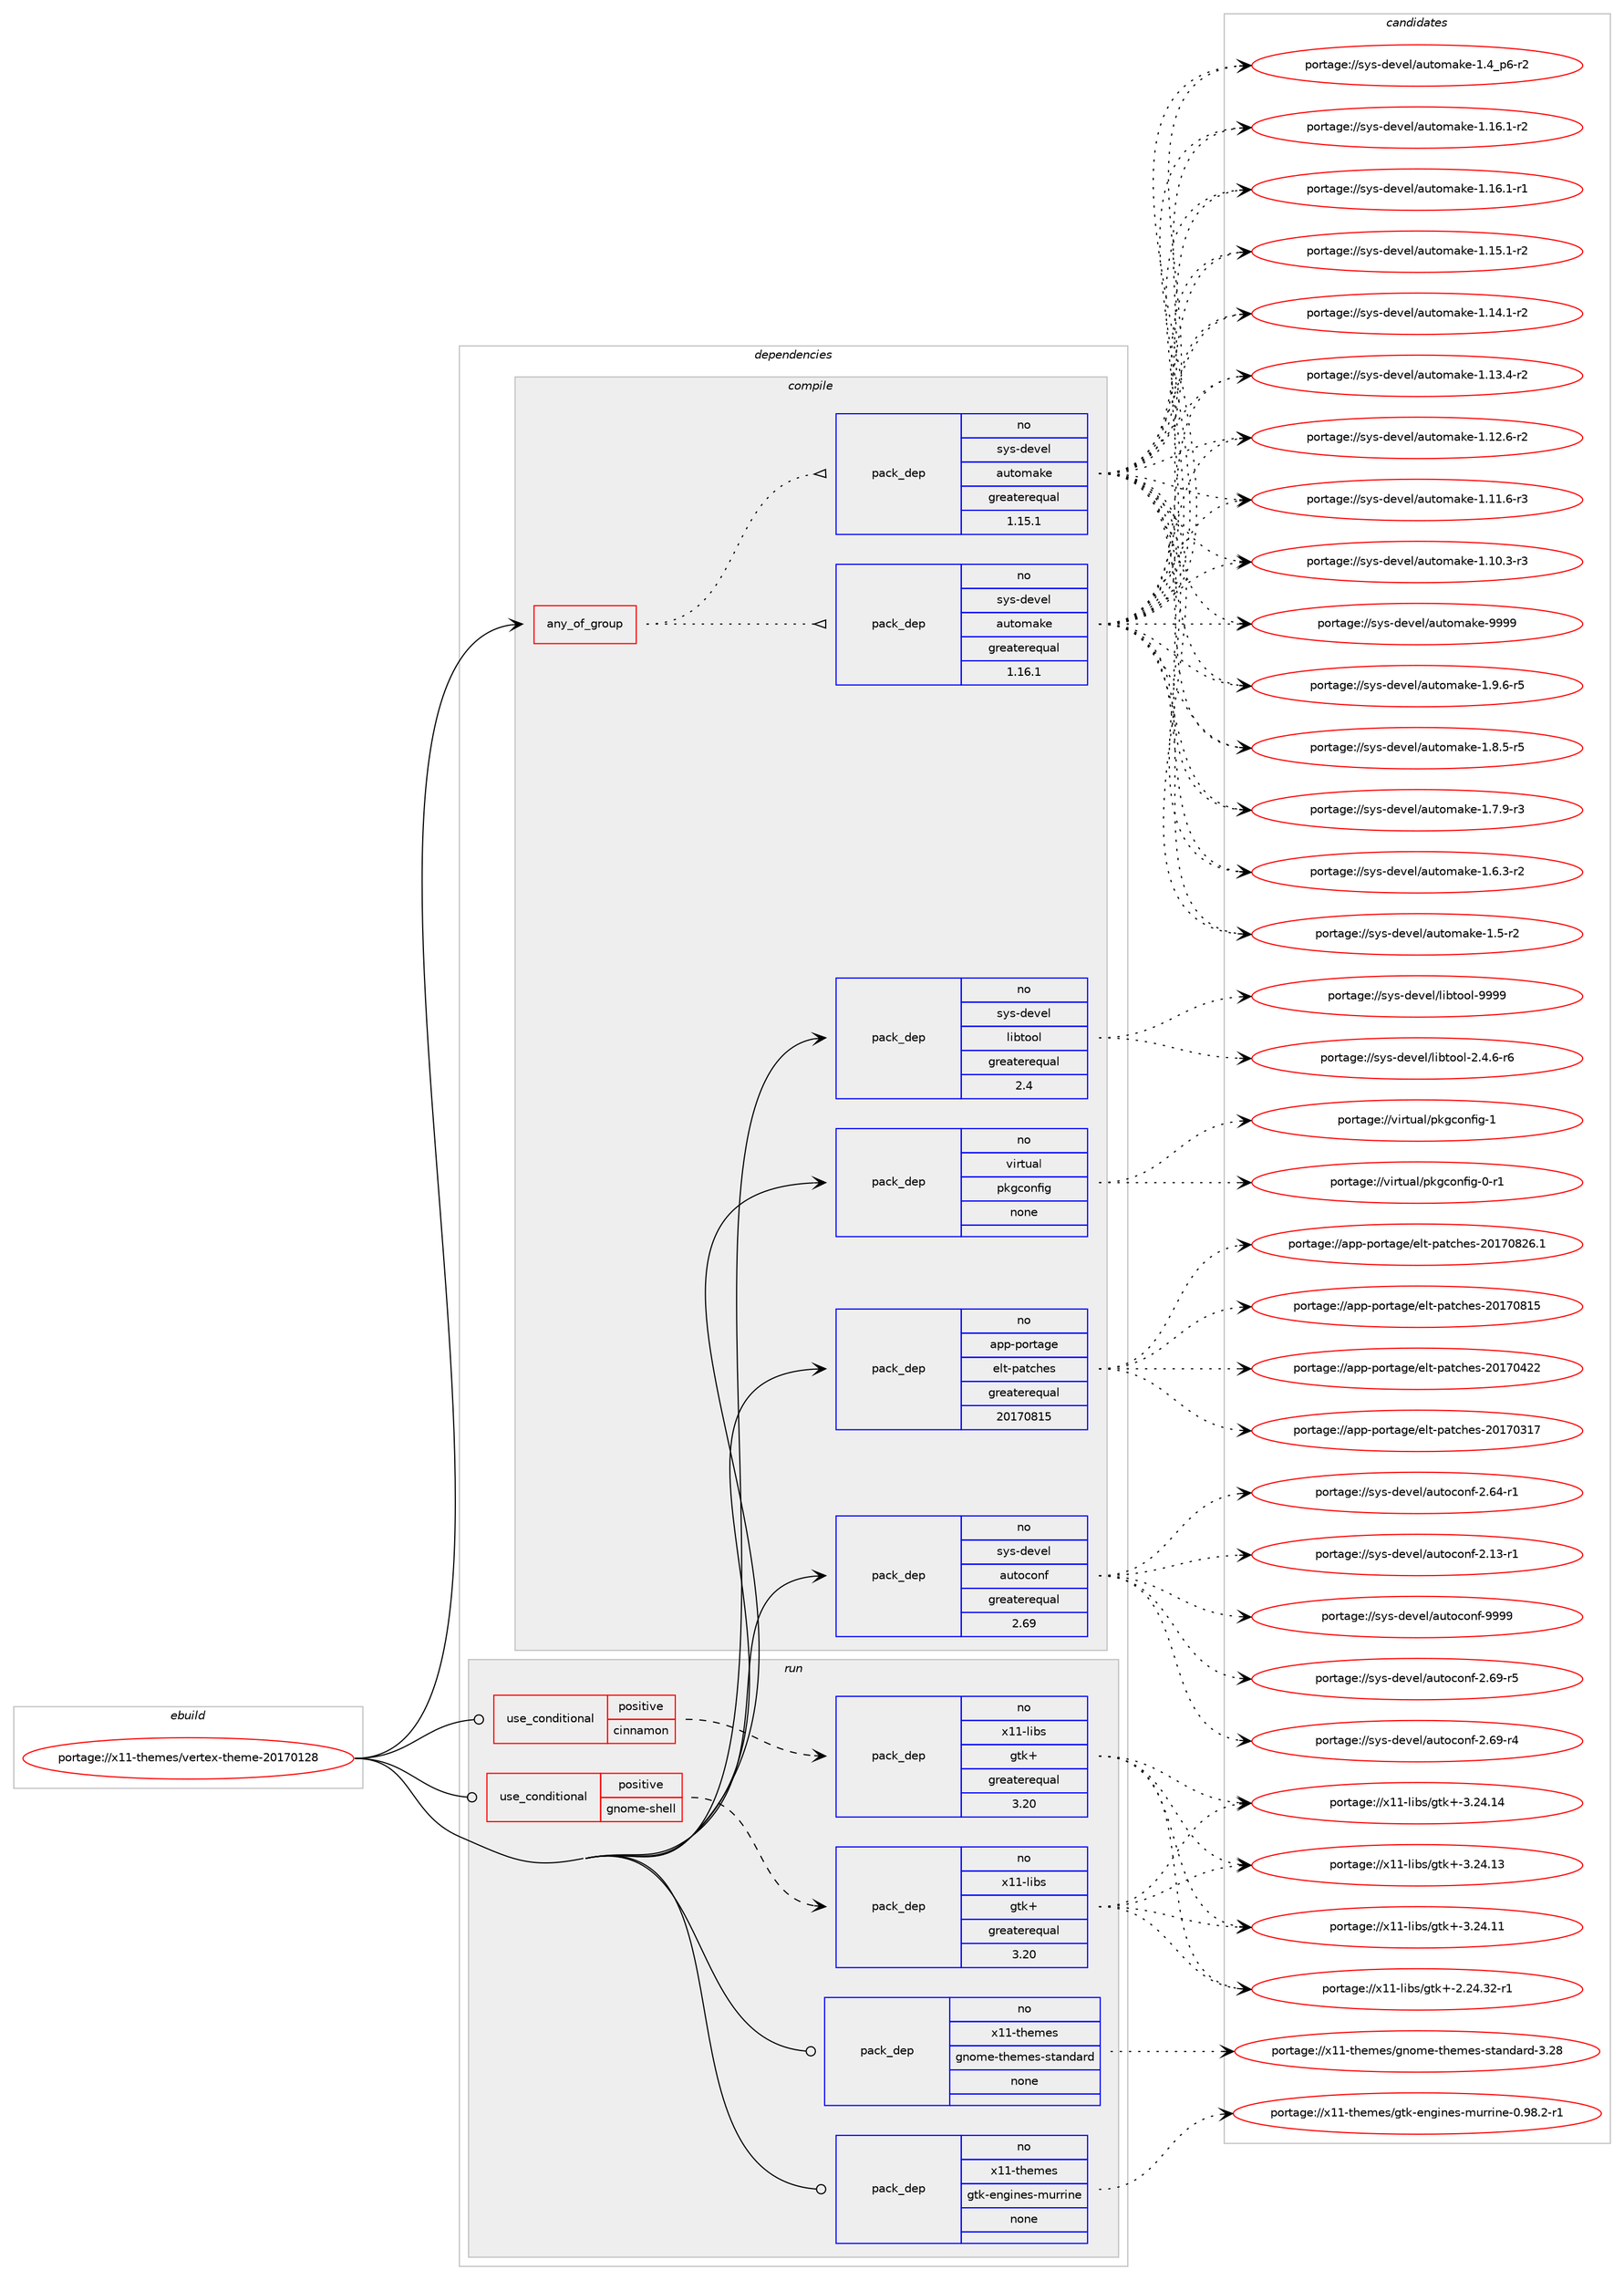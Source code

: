 digraph prolog {

# *************
# Graph options
# *************

newrank=true;
concentrate=true;
compound=true;
graph [rankdir=LR,fontname=Helvetica,fontsize=10,ranksep=1.5];#, ranksep=2.5, nodesep=0.2];
edge  [arrowhead=vee];
node  [fontname=Helvetica,fontsize=10];

# **********
# The ebuild
# **********

subgraph cluster_leftcol {
color=gray;
rank=same;
label=<<i>ebuild</i>>;
id [label="portage://x11-themes/vertex-theme-20170128", color=red, width=4, href="../x11-themes/vertex-theme-20170128.svg"];
}

# ****************
# The dependencies
# ****************

subgraph cluster_midcol {
color=gray;
label=<<i>dependencies</i>>;
subgraph cluster_compile {
fillcolor="#eeeeee";
style=filled;
label=<<i>compile</i>>;
subgraph any67 {
dependency5835 [label=<<TABLE BORDER="0" CELLBORDER="1" CELLSPACING="0" CELLPADDING="4"><TR><TD CELLPADDING="10">any_of_group</TD></TR></TABLE>>, shape=none, color=red];subgraph pack4810 {
dependency5836 [label=<<TABLE BORDER="0" CELLBORDER="1" CELLSPACING="0" CELLPADDING="4" WIDTH="220"><TR><TD ROWSPAN="6" CELLPADDING="30">pack_dep</TD></TR><TR><TD WIDTH="110">no</TD></TR><TR><TD>sys-devel</TD></TR><TR><TD>automake</TD></TR><TR><TD>greaterequal</TD></TR><TR><TD>1.16.1</TD></TR></TABLE>>, shape=none, color=blue];
}
dependency5835:e -> dependency5836:w [weight=20,style="dotted",arrowhead="oinv"];
subgraph pack4811 {
dependency5837 [label=<<TABLE BORDER="0" CELLBORDER="1" CELLSPACING="0" CELLPADDING="4" WIDTH="220"><TR><TD ROWSPAN="6" CELLPADDING="30">pack_dep</TD></TR><TR><TD WIDTH="110">no</TD></TR><TR><TD>sys-devel</TD></TR><TR><TD>automake</TD></TR><TR><TD>greaterequal</TD></TR><TR><TD>1.15.1</TD></TR></TABLE>>, shape=none, color=blue];
}
dependency5835:e -> dependency5837:w [weight=20,style="dotted",arrowhead="oinv"];
}
id:e -> dependency5835:w [weight=20,style="solid",arrowhead="vee"];
subgraph pack4812 {
dependency5838 [label=<<TABLE BORDER="0" CELLBORDER="1" CELLSPACING="0" CELLPADDING="4" WIDTH="220"><TR><TD ROWSPAN="6" CELLPADDING="30">pack_dep</TD></TR><TR><TD WIDTH="110">no</TD></TR><TR><TD>app-portage</TD></TR><TR><TD>elt-patches</TD></TR><TR><TD>greaterequal</TD></TR><TR><TD>20170815</TD></TR></TABLE>>, shape=none, color=blue];
}
id:e -> dependency5838:w [weight=20,style="solid",arrowhead="vee"];
subgraph pack4813 {
dependency5839 [label=<<TABLE BORDER="0" CELLBORDER="1" CELLSPACING="0" CELLPADDING="4" WIDTH="220"><TR><TD ROWSPAN="6" CELLPADDING="30">pack_dep</TD></TR><TR><TD WIDTH="110">no</TD></TR><TR><TD>sys-devel</TD></TR><TR><TD>autoconf</TD></TR><TR><TD>greaterequal</TD></TR><TR><TD>2.69</TD></TR></TABLE>>, shape=none, color=blue];
}
id:e -> dependency5839:w [weight=20,style="solid",arrowhead="vee"];
subgraph pack4814 {
dependency5840 [label=<<TABLE BORDER="0" CELLBORDER="1" CELLSPACING="0" CELLPADDING="4" WIDTH="220"><TR><TD ROWSPAN="6" CELLPADDING="30">pack_dep</TD></TR><TR><TD WIDTH="110">no</TD></TR><TR><TD>sys-devel</TD></TR><TR><TD>libtool</TD></TR><TR><TD>greaterequal</TD></TR><TR><TD>2.4</TD></TR></TABLE>>, shape=none, color=blue];
}
id:e -> dependency5840:w [weight=20,style="solid",arrowhead="vee"];
subgraph pack4815 {
dependency5841 [label=<<TABLE BORDER="0" CELLBORDER="1" CELLSPACING="0" CELLPADDING="4" WIDTH="220"><TR><TD ROWSPAN="6" CELLPADDING="30">pack_dep</TD></TR><TR><TD WIDTH="110">no</TD></TR><TR><TD>virtual</TD></TR><TR><TD>pkgconfig</TD></TR><TR><TD>none</TD></TR><TR><TD></TD></TR></TABLE>>, shape=none, color=blue];
}
id:e -> dependency5841:w [weight=20,style="solid",arrowhead="vee"];
}
subgraph cluster_compileandrun {
fillcolor="#eeeeee";
style=filled;
label=<<i>compile and run</i>>;
}
subgraph cluster_run {
fillcolor="#eeeeee";
style=filled;
label=<<i>run</i>>;
subgraph cond960 {
dependency5842 [label=<<TABLE BORDER="0" CELLBORDER="1" CELLSPACING="0" CELLPADDING="4"><TR><TD ROWSPAN="3" CELLPADDING="10">use_conditional</TD></TR><TR><TD>positive</TD></TR><TR><TD>cinnamon</TD></TR></TABLE>>, shape=none, color=red];
subgraph pack4816 {
dependency5843 [label=<<TABLE BORDER="0" CELLBORDER="1" CELLSPACING="0" CELLPADDING="4" WIDTH="220"><TR><TD ROWSPAN="6" CELLPADDING="30">pack_dep</TD></TR><TR><TD WIDTH="110">no</TD></TR><TR><TD>x11-libs</TD></TR><TR><TD>gtk+</TD></TR><TR><TD>greaterequal</TD></TR><TR><TD>3.20</TD></TR></TABLE>>, shape=none, color=blue];
}
dependency5842:e -> dependency5843:w [weight=20,style="dashed",arrowhead="vee"];
}
id:e -> dependency5842:w [weight=20,style="solid",arrowhead="odot"];
subgraph cond961 {
dependency5844 [label=<<TABLE BORDER="0" CELLBORDER="1" CELLSPACING="0" CELLPADDING="4"><TR><TD ROWSPAN="3" CELLPADDING="10">use_conditional</TD></TR><TR><TD>positive</TD></TR><TR><TD>gnome-shell</TD></TR></TABLE>>, shape=none, color=red];
subgraph pack4817 {
dependency5845 [label=<<TABLE BORDER="0" CELLBORDER="1" CELLSPACING="0" CELLPADDING="4" WIDTH="220"><TR><TD ROWSPAN="6" CELLPADDING="30">pack_dep</TD></TR><TR><TD WIDTH="110">no</TD></TR><TR><TD>x11-libs</TD></TR><TR><TD>gtk+</TD></TR><TR><TD>greaterequal</TD></TR><TR><TD>3.20</TD></TR></TABLE>>, shape=none, color=blue];
}
dependency5844:e -> dependency5845:w [weight=20,style="dashed",arrowhead="vee"];
}
id:e -> dependency5844:w [weight=20,style="solid",arrowhead="odot"];
subgraph pack4818 {
dependency5846 [label=<<TABLE BORDER="0" CELLBORDER="1" CELLSPACING="0" CELLPADDING="4" WIDTH="220"><TR><TD ROWSPAN="6" CELLPADDING="30">pack_dep</TD></TR><TR><TD WIDTH="110">no</TD></TR><TR><TD>x11-themes</TD></TR><TR><TD>gnome-themes-standard</TD></TR><TR><TD>none</TD></TR><TR><TD></TD></TR></TABLE>>, shape=none, color=blue];
}
id:e -> dependency5846:w [weight=20,style="solid",arrowhead="odot"];
subgraph pack4819 {
dependency5847 [label=<<TABLE BORDER="0" CELLBORDER="1" CELLSPACING="0" CELLPADDING="4" WIDTH="220"><TR><TD ROWSPAN="6" CELLPADDING="30">pack_dep</TD></TR><TR><TD WIDTH="110">no</TD></TR><TR><TD>x11-themes</TD></TR><TR><TD>gtk-engines-murrine</TD></TR><TR><TD>none</TD></TR><TR><TD></TD></TR></TABLE>>, shape=none, color=blue];
}
id:e -> dependency5847:w [weight=20,style="solid",arrowhead="odot"];
}
}

# **************
# The candidates
# **************

subgraph cluster_choices {
rank=same;
color=gray;
label=<<i>candidates</i>>;

subgraph choice4810 {
color=black;
nodesep=1;
choice115121115451001011181011084797117116111109971071014557575757 [label="portage://sys-devel/automake-9999", color=red, width=4,href="../sys-devel/automake-9999.svg"];
choice115121115451001011181011084797117116111109971071014549465746544511453 [label="portage://sys-devel/automake-1.9.6-r5", color=red, width=4,href="../sys-devel/automake-1.9.6-r5.svg"];
choice115121115451001011181011084797117116111109971071014549465646534511453 [label="portage://sys-devel/automake-1.8.5-r5", color=red, width=4,href="../sys-devel/automake-1.8.5-r5.svg"];
choice115121115451001011181011084797117116111109971071014549465546574511451 [label="portage://sys-devel/automake-1.7.9-r3", color=red, width=4,href="../sys-devel/automake-1.7.9-r3.svg"];
choice115121115451001011181011084797117116111109971071014549465446514511450 [label="portage://sys-devel/automake-1.6.3-r2", color=red, width=4,href="../sys-devel/automake-1.6.3-r2.svg"];
choice11512111545100101118101108479711711611110997107101454946534511450 [label="portage://sys-devel/automake-1.5-r2", color=red, width=4,href="../sys-devel/automake-1.5-r2.svg"];
choice115121115451001011181011084797117116111109971071014549465295112544511450 [label="portage://sys-devel/automake-1.4_p6-r2", color=red, width=4,href="../sys-devel/automake-1.4_p6-r2.svg"];
choice11512111545100101118101108479711711611110997107101454946495446494511450 [label="portage://sys-devel/automake-1.16.1-r2", color=red, width=4,href="../sys-devel/automake-1.16.1-r2.svg"];
choice11512111545100101118101108479711711611110997107101454946495446494511449 [label="portage://sys-devel/automake-1.16.1-r1", color=red, width=4,href="../sys-devel/automake-1.16.1-r1.svg"];
choice11512111545100101118101108479711711611110997107101454946495346494511450 [label="portage://sys-devel/automake-1.15.1-r2", color=red, width=4,href="../sys-devel/automake-1.15.1-r2.svg"];
choice11512111545100101118101108479711711611110997107101454946495246494511450 [label="portage://sys-devel/automake-1.14.1-r2", color=red, width=4,href="../sys-devel/automake-1.14.1-r2.svg"];
choice11512111545100101118101108479711711611110997107101454946495146524511450 [label="portage://sys-devel/automake-1.13.4-r2", color=red, width=4,href="../sys-devel/automake-1.13.4-r2.svg"];
choice11512111545100101118101108479711711611110997107101454946495046544511450 [label="portage://sys-devel/automake-1.12.6-r2", color=red, width=4,href="../sys-devel/automake-1.12.6-r2.svg"];
choice11512111545100101118101108479711711611110997107101454946494946544511451 [label="portage://sys-devel/automake-1.11.6-r3", color=red, width=4,href="../sys-devel/automake-1.11.6-r3.svg"];
choice11512111545100101118101108479711711611110997107101454946494846514511451 [label="portage://sys-devel/automake-1.10.3-r3", color=red, width=4,href="../sys-devel/automake-1.10.3-r3.svg"];
dependency5836:e -> choice115121115451001011181011084797117116111109971071014557575757:w [style=dotted,weight="100"];
dependency5836:e -> choice115121115451001011181011084797117116111109971071014549465746544511453:w [style=dotted,weight="100"];
dependency5836:e -> choice115121115451001011181011084797117116111109971071014549465646534511453:w [style=dotted,weight="100"];
dependency5836:e -> choice115121115451001011181011084797117116111109971071014549465546574511451:w [style=dotted,weight="100"];
dependency5836:e -> choice115121115451001011181011084797117116111109971071014549465446514511450:w [style=dotted,weight="100"];
dependency5836:e -> choice11512111545100101118101108479711711611110997107101454946534511450:w [style=dotted,weight="100"];
dependency5836:e -> choice115121115451001011181011084797117116111109971071014549465295112544511450:w [style=dotted,weight="100"];
dependency5836:e -> choice11512111545100101118101108479711711611110997107101454946495446494511450:w [style=dotted,weight="100"];
dependency5836:e -> choice11512111545100101118101108479711711611110997107101454946495446494511449:w [style=dotted,weight="100"];
dependency5836:e -> choice11512111545100101118101108479711711611110997107101454946495346494511450:w [style=dotted,weight="100"];
dependency5836:e -> choice11512111545100101118101108479711711611110997107101454946495246494511450:w [style=dotted,weight="100"];
dependency5836:e -> choice11512111545100101118101108479711711611110997107101454946495146524511450:w [style=dotted,weight="100"];
dependency5836:e -> choice11512111545100101118101108479711711611110997107101454946495046544511450:w [style=dotted,weight="100"];
dependency5836:e -> choice11512111545100101118101108479711711611110997107101454946494946544511451:w [style=dotted,weight="100"];
dependency5836:e -> choice11512111545100101118101108479711711611110997107101454946494846514511451:w [style=dotted,weight="100"];
}
subgraph choice4811 {
color=black;
nodesep=1;
choice115121115451001011181011084797117116111109971071014557575757 [label="portage://sys-devel/automake-9999", color=red, width=4,href="../sys-devel/automake-9999.svg"];
choice115121115451001011181011084797117116111109971071014549465746544511453 [label="portage://sys-devel/automake-1.9.6-r5", color=red, width=4,href="../sys-devel/automake-1.9.6-r5.svg"];
choice115121115451001011181011084797117116111109971071014549465646534511453 [label="portage://sys-devel/automake-1.8.5-r5", color=red, width=4,href="../sys-devel/automake-1.8.5-r5.svg"];
choice115121115451001011181011084797117116111109971071014549465546574511451 [label="portage://sys-devel/automake-1.7.9-r3", color=red, width=4,href="../sys-devel/automake-1.7.9-r3.svg"];
choice115121115451001011181011084797117116111109971071014549465446514511450 [label="portage://sys-devel/automake-1.6.3-r2", color=red, width=4,href="../sys-devel/automake-1.6.3-r2.svg"];
choice11512111545100101118101108479711711611110997107101454946534511450 [label="portage://sys-devel/automake-1.5-r2", color=red, width=4,href="../sys-devel/automake-1.5-r2.svg"];
choice115121115451001011181011084797117116111109971071014549465295112544511450 [label="portage://sys-devel/automake-1.4_p6-r2", color=red, width=4,href="../sys-devel/automake-1.4_p6-r2.svg"];
choice11512111545100101118101108479711711611110997107101454946495446494511450 [label="portage://sys-devel/automake-1.16.1-r2", color=red, width=4,href="../sys-devel/automake-1.16.1-r2.svg"];
choice11512111545100101118101108479711711611110997107101454946495446494511449 [label="portage://sys-devel/automake-1.16.1-r1", color=red, width=4,href="../sys-devel/automake-1.16.1-r1.svg"];
choice11512111545100101118101108479711711611110997107101454946495346494511450 [label="portage://sys-devel/automake-1.15.1-r2", color=red, width=4,href="../sys-devel/automake-1.15.1-r2.svg"];
choice11512111545100101118101108479711711611110997107101454946495246494511450 [label="portage://sys-devel/automake-1.14.1-r2", color=red, width=4,href="../sys-devel/automake-1.14.1-r2.svg"];
choice11512111545100101118101108479711711611110997107101454946495146524511450 [label="portage://sys-devel/automake-1.13.4-r2", color=red, width=4,href="../sys-devel/automake-1.13.4-r2.svg"];
choice11512111545100101118101108479711711611110997107101454946495046544511450 [label="portage://sys-devel/automake-1.12.6-r2", color=red, width=4,href="../sys-devel/automake-1.12.6-r2.svg"];
choice11512111545100101118101108479711711611110997107101454946494946544511451 [label="portage://sys-devel/automake-1.11.6-r3", color=red, width=4,href="../sys-devel/automake-1.11.6-r3.svg"];
choice11512111545100101118101108479711711611110997107101454946494846514511451 [label="portage://sys-devel/automake-1.10.3-r3", color=red, width=4,href="../sys-devel/automake-1.10.3-r3.svg"];
dependency5837:e -> choice115121115451001011181011084797117116111109971071014557575757:w [style=dotted,weight="100"];
dependency5837:e -> choice115121115451001011181011084797117116111109971071014549465746544511453:w [style=dotted,weight="100"];
dependency5837:e -> choice115121115451001011181011084797117116111109971071014549465646534511453:w [style=dotted,weight="100"];
dependency5837:e -> choice115121115451001011181011084797117116111109971071014549465546574511451:w [style=dotted,weight="100"];
dependency5837:e -> choice115121115451001011181011084797117116111109971071014549465446514511450:w [style=dotted,weight="100"];
dependency5837:e -> choice11512111545100101118101108479711711611110997107101454946534511450:w [style=dotted,weight="100"];
dependency5837:e -> choice115121115451001011181011084797117116111109971071014549465295112544511450:w [style=dotted,weight="100"];
dependency5837:e -> choice11512111545100101118101108479711711611110997107101454946495446494511450:w [style=dotted,weight="100"];
dependency5837:e -> choice11512111545100101118101108479711711611110997107101454946495446494511449:w [style=dotted,weight="100"];
dependency5837:e -> choice11512111545100101118101108479711711611110997107101454946495346494511450:w [style=dotted,weight="100"];
dependency5837:e -> choice11512111545100101118101108479711711611110997107101454946495246494511450:w [style=dotted,weight="100"];
dependency5837:e -> choice11512111545100101118101108479711711611110997107101454946495146524511450:w [style=dotted,weight="100"];
dependency5837:e -> choice11512111545100101118101108479711711611110997107101454946495046544511450:w [style=dotted,weight="100"];
dependency5837:e -> choice11512111545100101118101108479711711611110997107101454946494946544511451:w [style=dotted,weight="100"];
dependency5837:e -> choice11512111545100101118101108479711711611110997107101454946494846514511451:w [style=dotted,weight="100"];
}
subgraph choice4812 {
color=black;
nodesep=1;
choice971121124511211111411697103101471011081164511297116991041011154550484955485650544649 [label="portage://app-portage/elt-patches-20170826.1", color=red, width=4,href="../app-portage/elt-patches-20170826.1.svg"];
choice97112112451121111141169710310147101108116451129711699104101115455048495548564953 [label="portage://app-portage/elt-patches-20170815", color=red, width=4,href="../app-portage/elt-patches-20170815.svg"];
choice97112112451121111141169710310147101108116451129711699104101115455048495548525050 [label="portage://app-portage/elt-patches-20170422", color=red, width=4,href="../app-portage/elt-patches-20170422.svg"];
choice97112112451121111141169710310147101108116451129711699104101115455048495548514955 [label="portage://app-portage/elt-patches-20170317", color=red, width=4,href="../app-portage/elt-patches-20170317.svg"];
dependency5838:e -> choice971121124511211111411697103101471011081164511297116991041011154550484955485650544649:w [style=dotted,weight="100"];
dependency5838:e -> choice97112112451121111141169710310147101108116451129711699104101115455048495548564953:w [style=dotted,weight="100"];
dependency5838:e -> choice97112112451121111141169710310147101108116451129711699104101115455048495548525050:w [style=dotted,weight="100"];
dependency5838:e -> choice97112112451121111141169710310147101108116451129711699104101115455048495548514955:w [style=dotted,weight="100"];
}
subgraph choice4813 {
color=black;
nodesep=1;
choice115121115451001011181011084797117116111991111101024557575757 [label="portage://sys-devel/autoconf-9999", color=red, width=4,href="../sys-devel/autoconf-9999.svg"];
choice1151211154510010111810110847971171161119911111010245504654574511453 [label="portage://sys-devel/autoconf-2.69-r5", color=red, width=4,href="../sys-devel/autoconf-2.69-r5.svg"];
choice1151211154510010111810110847971171161119911111010245504654574511452 [label="portage://sys-devel/autoconf-2.69-r4", color=red, width=4,href="../sys-devel/autoconf-2.69-r4.svg"];
choice1151211154510010111810110847971171161119911111010245504654524511449 [label="portage://sys-devel/autoconf-2.64-r1", color=red, width=4,href="../sys-devel/autoconf-2.64-r1.svg"];
choice1151211154510010111810110847971171161119911111010245504649514511449 [label="portage://sys-devel/autoconf-2.13-r1", color=red, width=4,href="../sys-devel/autoconf-2.13-r1.svg"];
dependency5839:e -> choice115121115451001011181011084797117116111991111101024557575757:w [style=dotted,weight="100"];
dependency5839:e -> choice1151211154510010111810110847971171161119911111010245504654574511453:w [style=dotted,weight="100"];
dependency5839:e -> choice1151211154510010111810110847971171161119911111010245504654574511452:w [style=dotted,weight="100"];
dependency5839:e -> choice1151211154510010111810110847971171161119911111010245504654524511449:w [style=dotted,weight="100"];
dependency5839:e -> choice1151211154510010111810110847971171161119911111010245504649514511449:w [style=dotted,weight="100"];
}
subgraph choice4814 {
color=black;
nodesep=1;
choice1151211154510010111810110847108105981161111111084557575757 [label="portage://sys-devel/libtool-9999", color=red, width=4,href="../sys-devel/libtool-9999.svg"];
choice1151211154510010111810110847108105981161111111084550465246544511454 [label="portage://sys-devel/libtool-2.4.6-r6", color=red, width=4,href="../sys-devel/libtool-2.4.6-r6.svg"];
dependency5840:e -> choice1151211154510010111810110847108105981161111111084557575757:w [style=dotted,weight="100"];
dependency5840:e -> choice1151211154510010111810110847108105981161111111084550465246544511454:w [style=dotted,weight="100"];
}
subgraph choice4815 {
color=black;
nodesep=1;
choice1181051141161179710847112107103991111101021051034549 [label="portage://virtual/pkgconfig-1", color=red, width=4,href="../virtual/pkgconfig-1.svg"];
choice11810511411611797108471121071039911111010210510345484511449 [label="portage://virtual/pkgconfig-0-r1", color=red, width=4,href="../virtual/pkgconfig-0-r1.svg"];
dependency5841:e -> choice1181051141161179710847112107103991111101021051034549:w [style=dotted,weight="100"];
dependency5841:e -> choice11810511411611797108471121071039911111010210510345484511449:w [style=dotted,weight="100"];
}
subgraph choice4816 {
color=black;
nodesep=1;
choice1204949451081059811547103116107434551465052464952 [label="portage://x11-libs/gtk+-3.24.14", color=red, width=4,href="../x11-libs/gtk+-3.24.14.svg"];
choice1204949451081059811547103116107434551465052464951 [label="portage://x11-libs/gtk+-3.24.13", color=red, width=4,href="../x11-libs/gtk+-3.24.13.svg"];
choice1204949451081059811547103116107434551465052464949 [label="portage://x11-libs/gtk+-3.24.11", color=red, width=4,href="../x11-libs/gtk+-3.24.11.svg"];
choice12049494510810598115471031161074345504650524651504511449 [label="portage://x11-libs/gtk+-2.24.32-r1", color=red, width=4,href="../x11-libs/gtk+-2.24.32-r1.svg"];
dependency5843:e -> choice1204949451081059811547103116107434551465052464952:w [style=dotted,weight="100"];
dependency5843:e -> choice1204949451081059811547103116107434551465052464951:w [style=dotted,weight="100"];
dependency5843:e -> choice1204949451081059811547103116107434551465052464949:w [style=dotted,weight="100"];
dependency5843:e -> choice12049494510810598115471031161074345504650524651504511449:w [style=dotted,weight="100"];
}
subgraph choice4817 {
color=black;
nodesep=1;
choice1204949451081059811547103116107434551465052464952 [label="portage://x11-libs/gtk+-3.24.14", color=red, width=4,href="../x11-libs/gtk+-3.24.14.svg"];
choice1204949451081059811547103116107434551465052464951 [label="portage://x11-libs/gtk+-3.24.13", color=red, width=4,href="../x11-libs/gtk+-3.24.13.svg"];
choice1204949451081059811547103116107434551465052464949 [label="portage://x11-libs/gtk+-3.24.11", color=red, width=4,href="../x11-libs/gtk+-3.24.11.svg"];
choice12049494510810598115471031161074345504650524651504511449 [label="portage://x11-libs/gtk+-2.24.32-r1", color=red, width=4,href="../x11-libs/gtk+-2.24.32-r1.svg"];
dependency5845:e -> choice1204949451081059811547103116107434551465052464952:w [style=dotted,weight="100"];
dependency5845:e -> choice1204949451081059811547103116107434551465052464951:w [style=dotted,weight="100"];
dependency5845:e -> choice1204949451081059811547103116107434551465052464949:w [style=dotted,weight="100"];
dependency5845:e -> choice12049494510810598115471031161074345504650524651504511449:w [style=dotted,weight="100"];
}
subgraph choice4818 {
color=black;
nodesep=1;
choice12049494511610410110910111547103110111109101451161041011091011154511511697110100971141004551465056 [label="portage://x11-themes/gnome-themes-standard-3.28", color=red, width=4,href="../x11-themes/gnome-themes-standard-3.28.svg"];
dependency5846:e -> choice12049494511610410110910111547103110111109101451161041011091011154511511697110100971141004551465056:w [style=dotted,weight="100"];
}
subgraph choice4819 {
color=black;
nodesep=1;
choice120494945116104101109101115471031161074510111010310511010111545109117114114105110101454846575646504511449 [label="portage://x11-themes/gtk-engines-murrine-0.98.2-r1", color=red, width=4,href="../x11-themes/gtk-engines-murrine-0.98.2-r1.svg"];
dependency5847:e -> choice120494945116104101109101115471031161074510111010310511010111545109117114114105110101454846575646504511449:w [style=dotted,weight="100"];
}
}

}
